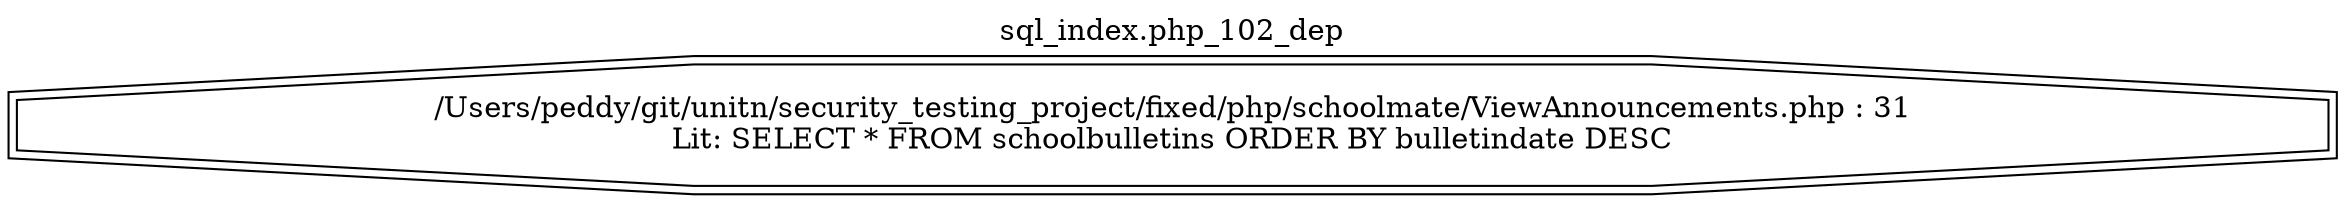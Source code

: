 digraph cfg {
  label="sql_index.php_102_dep";
  labelloc=t;
  n1 [shape=doubleoctagon, label="/Users/peddy/git/unitn/security_testing_project/fixed/php/schoolmate/ViewAnnouncements.php : 31\nLit: SELECT * FROM schoolbulletins ORDER BY bulletindate DESC\n"];
}
